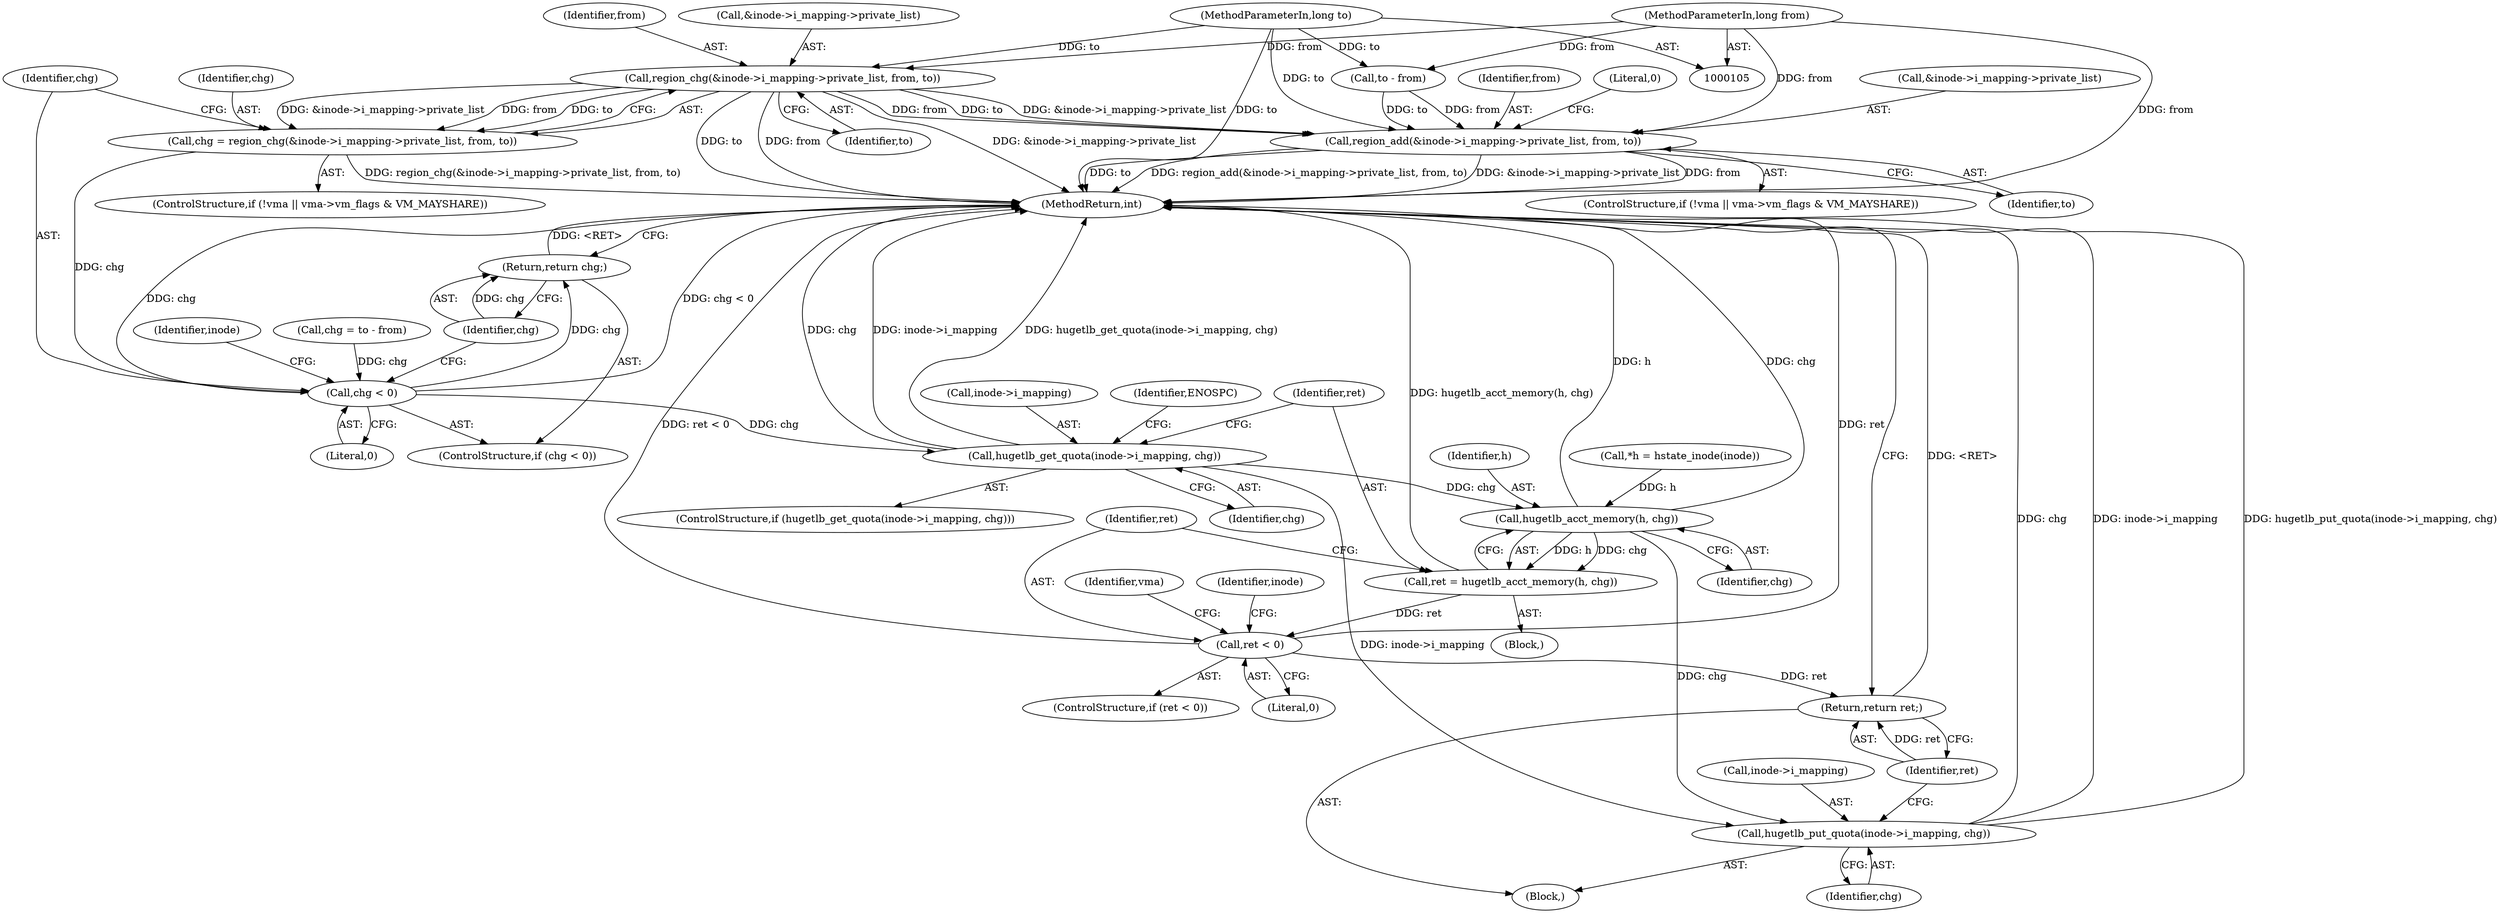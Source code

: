 digraph "0_linux_90481622d75715bfcb68501280a917dbfe516029_6@pointer" {
"1000136" [label="(Call,region_chg(&inode->i_mapping->private_list, from, to))"];
"1000107" [label="(MethodParameterIn,long from)"];
"1000108" [label="(MethodParameterIn,long to)"];
"1000134" [label="(Call,chg = region_chg(&inode->i_mapping->private_list, from, to))"];
"1000169" [label="(Call,chg < 0)"];
"1000172" [label="(Return,return chg;)"];
"1000175" [label="(Call,hugetlb_get_quota(inode->i_mapping, chg))"];
"1000185" [label="(Call,hugetlb_acct_memory(h, chg))"];
"1000183" [label="(Call,ret = hugetlb_acct_memory(h, chg))"];
"1000189" [label="(Call,ret < 0)"];
"1000198" [label="(Return,return ret;)"];
"1000193" [label="(Call,hugetlb_put_quota(inode->i_mapping, chg))"];
"1000209" [label="(Call,region_add(&inode->i_mapping->private_list, from, to))"];
"1000189" [label="(Call,ret < 0)"];
"1000193" [label="(Call,hugetlb_put_quota(inode->i_mapping, chg))"];
"1000159" [label="(Call,to - from)"];
"1000173" [label="(Identifier,chg)"];
"1000179" [label="(Identifier,chg)"];
"1000203" [label="(Identifier,vma)"];
"1000185" [label="(Call,hugetlb_acct_memory(h, chg))"];
"1000191" [label="(Literal,0)"];
"1000170" [label="(Identifier,chg)"];
"1000168" [label="(ControlStructure,if (chg < 0))"];
"1000192" [label="(Block,)"];
"1000136" [label="(Call,region_chg(&inode->i_mapping->private_list, from, to))"];
"1000137" [label="(Call,&inode->i_mapping->private_list)"];
"1000194" [label="(Call,inode->i_mapping)"];
"1000177" [label="(Identifier,inode)"];
"1000195" [label="(Identifier,inode)"];
"1000108" [label="(MethodParameterIn,long to)"];
"1000157" [label="(Call,chg = to - from)"];
"1000210" [label="(Call,&inode->i_mapping->private_list)"];
"1000199" [label="(Identifier,ret)"];
"1000200" [label="(ControlStructure,if (!vma || vma->vm_flags & VM_MAYSHARE))"];
"1000216" [label="(Identifier,from)"];
"1000219" [label="(Literal,0)"];
"1000174" [label="(ControlStructure,if (hugetlb_get_quota(inode->i_mapping, chg)))"];
"1000111" [label="(Block,)"];
"1000187" [label="(Identifier,chg)"];
"1000217" [label="(Identifier,to)"];
"1000176" [label="(Call,inode->i_mapping)"];
"1000190" [label="(Identifier,ret)"];
"1000125" [label="(ControlStructure,if (!vma || vma->vm_flags & VM_MAYSHARE))"];
"1000171" [label="(Literal,0)"];
"1000143" [label="(Identifier,from)"];
"1000115" [label="(Call,*h = hstate_inode(inode))"];
"1000188" [label="(ControlStructure,if (ret < 0))"];
"1000107" [label="(MethodParameterIn,long from)"];
"1000172" [label="(Return,return chg;)"];
"1000144" [label="(Identifier,to)"];
"1000220" [label="(MethodReturn,int)"];
"1000209" [label="(Call,region_add(&inode->i_mapping->private_list, from, to))"];
"1000169" [label="(Call,chg < 0)"];
"1000182" [label="(Identifier,ENOSPC)"];
"1000134" [label="(Call,chg = region_chg(&inode->i_mapping->private_list, from, to))"];
"1000197" [label="(Identifier,chg)"];
"1000135" [label="(Identifier,chg)"];
"1000184" [label="(Identifier,ret)"];
"1000183" [label="(Call,ret = hugetlb_acct_memory(h, chg))"];
"1000198" [label="(Return,return ret;)"];
"1000175" [label="(Call,hugetlb_get_quota(inode->i_mapping, chg))"];
"1000186" [label="(Identifier,h)"];
"1000136" -> "1000134"  [label="AST: "];
"1000136" -> "1000144"  [label="CFG: "];
"1000137" -> "1000136"  [label="AST: "];
"1000143" -> "1000136"  [label="AST: "];
"1000144" -> "1000136"  [label="AST: "];
"1000134" -> "1000136"  [label="CFG: "];
"1000136" -> "1000220"  [label="DDG: to"];
"1000136" -> "1000220"  [label="DDG: from"];
"1000136" -> "1000220"  [label="DDG: &inode->i_mapping->private_list"];
"1000136" -> "1000134"  [label="DDG: &inode->i_mapping->private_list"];
"1000136" -> "1000134"  [label="DDG: from"];
"1000136" -> "1000134"  [label="DDG: to"];
"1000107" -> "1000136"  [label="DDG: from"];
"1000108" -> "1000136"  [label="DDG: to"];
"1000136" -> "1000209"  [label="DDG: &inode->i_mapping->private_list"];
"1000136" -> "1000209"  [label="DDG: from"];
"1000136" -> "1000209"  [label="DDG: to"];
"1000107" -> "1000105"  [label="AST: "];
"1000107" -> "1000220"  [label="DDG: from"];
"1000107" -> "1000159"  [label="DDG: from"];
"1000107" -> "1000209"  [label="DDG: from"];
"1000108" -> "1000105"  [label="AST: "];
"1000108" -> "1000220"  [label="DDG: to"];
"1000108" -> "1000159"  [label="DDG: to"];
"1000108" -> "1000209"  [label="DDG: to"];
"1000134" -> "1000125"  [label="AST: "];
"1000135" -> "1000134"  [label="AST: "];
"1000170" -> "1000134"  [label="CFG: "];
"1000134" -> "1000220"  [label="DDG: region_chg(&inode->i_mapping->private_list, from, to)"];
"1000134" -> "1000169"  [label="DDG: chg"];
"1000169" -> "1000168"  [label="AST: "];
"1000169" -> "1000171"  [label="CFG: "];
"1000170" -> "1000169"  [label="AST: "];
"1000171" -> "1000169"  [label="AST: "];
"1000173" -> "1000169"  [label="CFG: "];
"1000177" -> "1000169"  [label="CFG: "];
"1000169" -> "1000220"  [label="DDG: chg < 0"];
"1000169" -> "1000220"  [label="DDG: chg"];
"1000157" -> "1000169"  [label="DDG: chg"];
"1000169" -> "1000172"  [label="DDG: chg"];
"1000169" -> "1000175"  [label="DDG: chg"];
"1000172" -> "1000168"  [label="AST: "];
"1000172" -> "1000173"  [label="CFG: "];
"1000173" -> "1000172"  [label="AST: "];
"1000220" -> "1000172"  [label="CFG: "];
"1000172" -> "1000220"  [label="DDG: <RET>"];
"1000173" -> "1000172"  [label="DDG: chg"];
"1000175" -> "1000174"  [label="AST: "];
"1000175" -> "1000179"  [label="CFG: "];
"1000176" -> "1000175"  [label="AST: "];
"1000179" -> "1000175"  [label="AST: "];
"1000182" -> "1000175"  [label="CFG: "];
"1000184" -> "1000175"  [label="CFG: "];
"1000175" -> "1000220"  [label="DDG: chg"];
"1000175" -> "1000220"  [label="DDG: inode->i_mapping"];
"1000175" -> "1000220"  [label="DDG: hugetlb_get_quota(inode->i_mapping, chg)"];
"1000175" -> "1000185"  [label="DDG: chg"];
"1000175" -> "1000193"  [label="DDG: inode->i_mapping"];
"1000185" -> "1000183"  [label="AST: "];
"1000185" -> "1000187"  [label="CFG: "];
"1000186" -> "1000185"  [label="AST: "];
"1000187" -> "1000185"  [label="AST: "];
"1000183" -> "1000185"  [label="CFG: "];
"1000185" -> "1000220"  [label="DDG: chg"];
"1000185" -> "1000220"  [label="DDG: h"];
"1000185" -> "1000183"  [label="DDG: h"];
"1000185" -> "1000183"  [label="DDG: chg"];
"1000115" -> "1000185"  [label="DDG: h"];
"1000185" -> "1000193"  [label="DDG: chg"];
"1000183" -> "1000111"  [label="AST: "];
"1000184" -> "1000183"  [label="AST: "];
"1000190" -> "1000183"  [label="CFG: "];
"1000183" -> "1000220"  [label="DDG: hugetlb_acct_memory(h, chg)"];
"1000183" -> "1000189"  [label="DDG: ret"];
"1000189" -> "1000188"  [label="AST: "];
"1000189" -> "1000191"  [label="CFG: "];
"1000190" -> "1000189"  [label="AST: "];
"1000191" -> "1000189"  [label="AST: "];
"1000195" -> "1000189"  [label="CFG: "];
"1000203" -> "1000189"  [label="CFG: "];
"1000189" -> "1000220"  [label="DDG: ret"];
"1000189" -> "1000220"  [label="DDG: ret < 0"];
"1000189" -> "1000198"  [label="DDG: ret"];
"1000198" -> "1000192"  [label="AST: "];
"1000198" -> "1000199"  [label="CFG: "];
"1000199" -> "1000198"  [label="AST: "];
"1000220" -> "1000198"  [label="CFG: "];
"1000198" -> "1000220"  [label="DDG: <RET>"];
"1000199" -> "1000198"  [label="DDG: ret"];
"1000193" -> "1000192"  [label="AST: "];
"1000193" -> "1000197"  [label="CFG: "];
"1000194" -> "1000193"  [label="AST: "];
"1000197" -> "1000193"  [label="AST: "];
"1000199" -> "1000193"  [label="CFG: "];
"1000193" -> "1000220"  [label="DDG: chg"];
"1000193" -> "1000220"  [label="DDG: inode->i_mapping"];
"1000193" -> "1000220"  [label="DDG: hugetlb_put_quota(inode->i_mapping, chg)"];
"1000209" -> "1000200"  [label="AST: "];
"1000209" -> "1000217"  [label="CFG: "];
"1000210" -> "1000209"  [label="AST: "];
"1000216" -> "1000209"  [label="AST: "];
"1000217" -> "1000209"  [label="AST: "];
"1000219" -> "1000209"  [label="CFG: "];
"1000209" -> "1000220"  [label="DDG: region_add(&inode->i_mapping->private_list, from, to)"];
"1000209" -> "1000220"  [label="DDG: &inode->i_mapping->private_list"];
"1000209" -> "1000220"  [label="DDG: from"];
"1000209" -> "1000220"  [label="DDG: to"];
"1000159" -> "1000209"  [label="DDG: from"];
"1000159" -> "1000209"  [label="DDG: to"];
}
